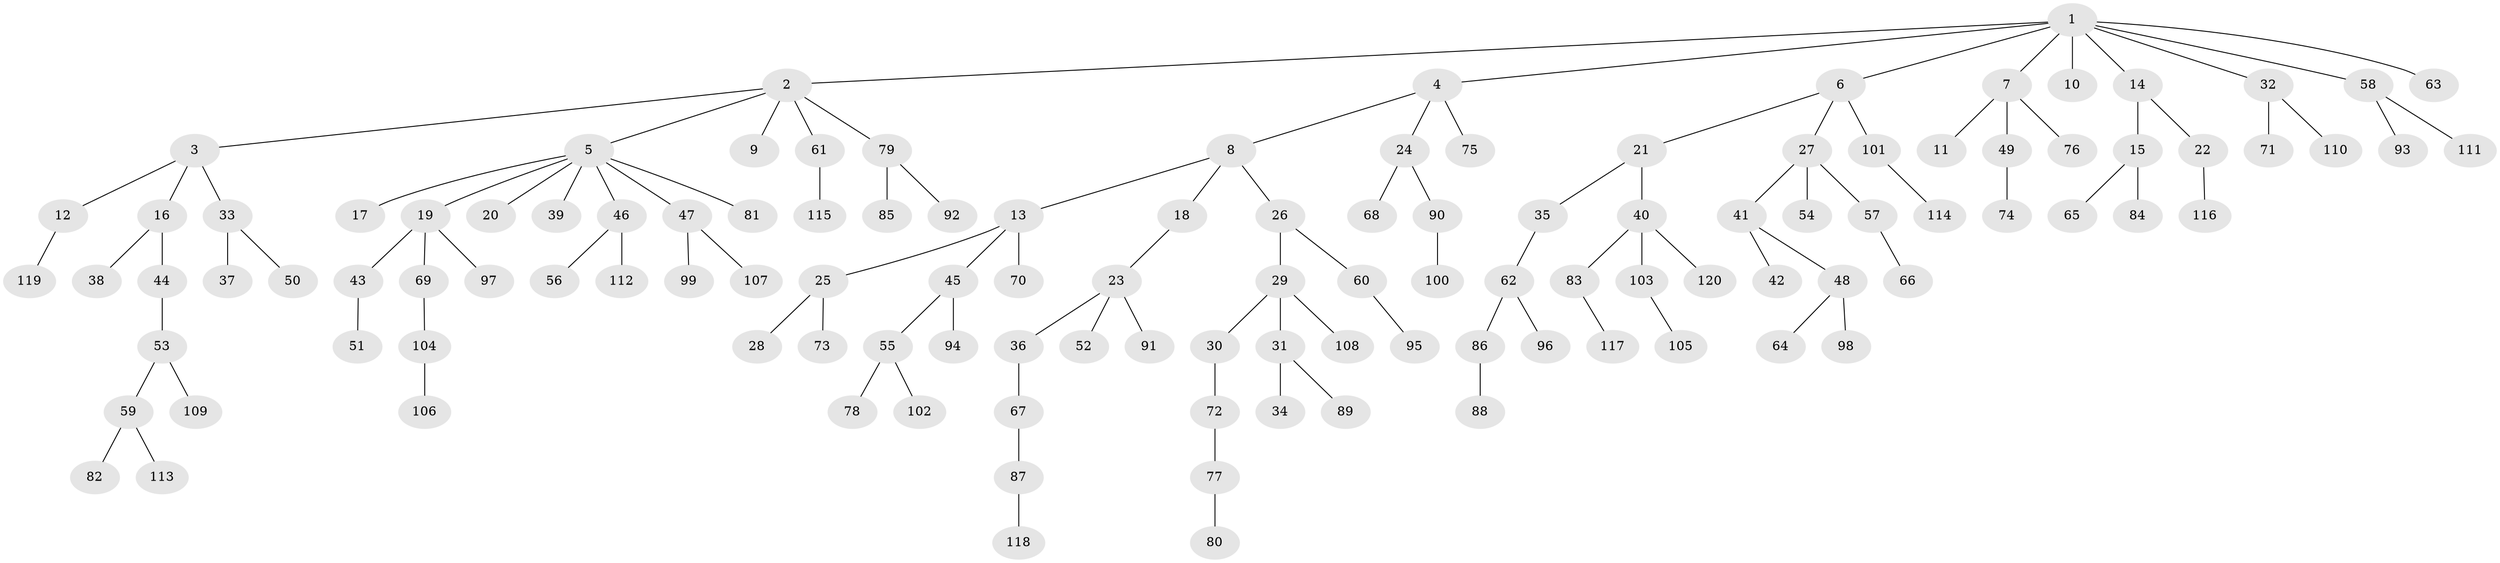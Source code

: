 // coarse degree distribution, {11: 0.012345679012345678, 5: 0.012345679012345678, 4: 0.06172839506172839, 9: 0.012345679012345678, 3: 0.09876543209876543, 6: 0.012345679012345678, 1: 0.5308641975308642, 2: 0.25925925925925924}
// Generated by graph-tools (version 1.1) at 2025/42/03/06/25 10:42:04]
// undirected, 120 vertices, 119 edges
graph export_dot {
graph [start="1"]
  node [color=gray90,style=filled];
  1;
  2;
  3;
  4;
  5;
  6;
  7;
  8;
  9;
  10;
  11;
  12;
  13;
  14;
  15;
  16;
  17;
  18;
  19;
  20;
  21;
  22;
  23;
  24;
  25;
  26;
  27;
  28;
  29;
  30;
  31;
  32;
  33;
  34;
  35;
  36;
  37;
  38;
  39;
  40;
  41;
  42;
  43;
  44;
  45;
  46;
  47;
  48;
  49;
  50;
  51;
  52;
  53;
  54;
  55;
  56;
  57;
  58;
  59;
  60;
  61;
  62;
  63;
  64;
  65;
  66;
  67;
  68;
  69;
  70;
  71;
  72;
  73;
  74;
  75;
  76;
  77;
  78;
  79;
  80;
  81;
  82;
  83;
  84;
  85;
  86;
  87;
  88;
  89;
  90;
  91;
  92;
  93;
  94;
  95;
  96;
  97;
  98;
  99;
  100;
  101;
  102;
  103;
  104;
  105;
  106;
  107;
  108;
  109;
  110;
  111;
  112;
  113;
  114;
  115;
  116;
  117;
  118;
  119;
  120;
  1 -- 2;
  1 -- 4;
  1 -- 6;
  1 -- 7;
  1 -- 10;
  1 -- 14;
  1 -- 32;
  1 -- 58;
  1 -- 63;
  2 -- 3;
  2 -- 5;
  2 -- 9;
  2 -- 61;
  2 -- 79;
  3 -- 12;
  3 -- 16;
  3 -- 33;
  4 -- 8;
  4 -- 24;
  4 -- 75;
  5 -- 17;
  5 -- 19;
  5 -- 20;
  5 -- 39;
  5 -- 46;
  5 -- 47;
  5 -- 81;
  6 -- 21;
  6 -- 27;
  6 -- 101;
  7 -- 11;
  7 -- 49;
  7 -- 76;
  8 -- 13;
  8 -- 18;
  8 -- 26;
  12 -- 119;
  13 -- 25;
  13 -- 45;
  13 -- 70;
  14 -- 15;
  14 -- 22;
  15 -- 65;
  15 -- 84;
  16 -- 38;
  16 -- 44;
  18 -- 23;
  19 -- 43;
  19 -- 69;
  19 -- 97;
  21 -- 35;
  21 -- 40;
  22 -- 116;
  23 -- 36;
  23 -- 52;
  23 -- 91;
  24 -- 68;
  24 -- 90;
  25 -- 28;
  25 -- 73;
  26 -- 29;
  26 -- 60;
  27 -- 41;
  27 -- 54;
  27 -- 57;
  29 -- 30;
  29 -- 31;
  29 -- 108;
  30 -- 72;
  31 -- 34;
  31 -- 89;
  32 -- 71;
  32 -- 110;
  33 -- 37;
  33 -- 50;
  35 -- 62;
  36 -- 67;
  40 -- 83;
  40 -- 103;
  40 -- 120;
  41 -- 42;
  41 -- 48;
  43 -- 51;
  44 -- 53;
  45 -- 55;
  45 -- 94;
  46 -- 56;
  46 -- 112;
  47 -- 99;
  47 -- 107;
  48 -- 64;
  48 -- 98;
  49 -- 74;
  53 -- 59;
  53 -- 109;
  55 -- 78;
  55 -- 102;
  57 -- 66;
  58 -- 93;
  58 -- 111;
  59 -- 82;
  59 -- 113;
  60 -- 95;
  61 -- 115;
  62 -- 86;
  62 -- 96;
  67 -- 87;
  69 -- 104;
  72 -- 77;
  77 -- 80;
  79 -- 85;
  79 -- 92;
  83 -- 117;
  86 -- 88;
  87 -- 118;
  90 -- 100;
  101 -- 114;
  103 -- 105;
  104 -- 106;
}
